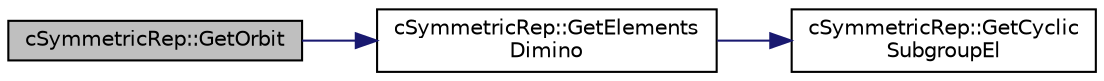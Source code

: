digraph G
{
  edge [fontname="Helvetica",fontsize="10",labelfontname="Helvetica",labelfontsize="10"];
  node [fontname="Helvetica",fontsize="10",shape=record];
  rankdir="LR";
  Node1 [label="cSymmetricRep::GetOrbit",height=0.2,width=0.4,color="black", fillcolor="grey75", style="filled" fontcolor="black"];
  Node1 -> Node2 [color="midnightblue",fontsize="10",style="solid",fontname="Helvetica"];
  Node2 [label="cSymmetricRep::GetElements\lDimino",height=0.2,width=0.4,color="black", fillcolor="white", style="filled",URL="$classcSymmetricRep.html#ad9f112b996c14824bd1d669aed162cbf"];
  Node2 -> Node3 [color="midnightblue",fontsize="10",style="solid",fontname="Helvetica"];
  Node3 [label="cSymmetricRep::GetCyclic\lSubgroupEl",height=0.2,width=0.4,color="black", fillcolor="white", style="filled",URL="$classcSymmetricRep.html#a2dfa5d3358d69914a625536d994be72c"];
}
